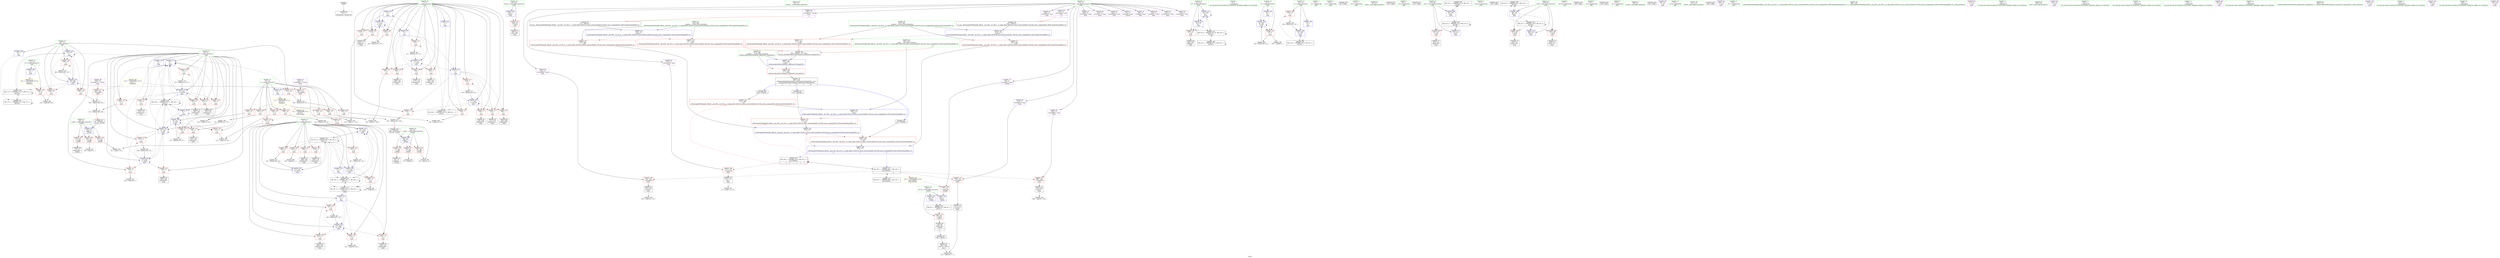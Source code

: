 digraph "SVFG" {
	label="SVFG";

	Node0x563a4ea9c2c0 [shape=record,color=grey,label="{NodeID: 0\nNullPtr}"];
	Node0x563a4ea9c2c0 -> Node0x563a4eaaff50[style=solid];
	Node0x563a4e89ce00 [shape=record,color=yellow,style=double,label="{NodeID: 360\n12V_1 = ENCHI(MR_12V_0)\npts\{1 \}\nFun[main]}"];
	Node0x563a4e89ce00 -> Node0x563a4eacfe90[style=dashed];
	Node0x563a4e89ce00 -> Node0x563a4eacff60[style=dashed];
	Node0x563a4ead8010 [shape=record,color=grey,label="{NodeID: 277\n197 = Binary(196, 101, )\n}"];
	Node0x563a4ead8010 -> Node0x563a4eacbce0[style=solid];
	Node0x563a4eacb3f0 [shape=record,color=blue,label="{NodeID: 194\n85\<--5\nretval\<--\nmain\n}"];
	Node0x563a4eacb3f0 -> Node0x563a4eacf8e0[style=dashed];
	Node0x563a4eac87e0 [shape=record,color=red,label="{NodeID: 111\n210\<--7\n\<--i\nmain\n}"];
	Node0x563a4eac87e0 -> Node0x563a4eacd1b0[style=solid];
	Node0x563a4eab0b70 [shape=record,color=green,label="{NodeID: 28\n41\<--42\n_Z3colii\<--_Z3colii_field_insensitive\n}"];
	Node0x563a4ead3a00 [shape=record,color=blue,label="{NodeID: 222\n359\<--357\n__a.addr\<--__a\n_ZSt4swapIcENSt9enable_ifIXsr6__and_ISt6__not_ISt15__is_tuple_likeIT_EESt21is_move_constructibleIS3_ESt18is_move_assignableIS3_EEE5valueEvE4typeERS3_SC_\n}"];
	Node0x563a4ead3a00 -> Node0x563a4ead01d0[style=dashed];
	Node0x563a4ead3a00 -> Node0x563a4ead02a0[style=dashed];
	Node0x563a4eace560 [shape=record,color=red,label="{NodeID: 139\n307\<--11\n\<--k\nmain\n}"];
	Node0x563a4eace560 -> Node0x563a4ead8610[style=solid];
	Node0x563a4eac91d0 [shape=record,color=black,label="{NodeID: 56\n180\<--179\nidxprom30\<--\nmain\n}"];
	Node0x563a4eb0f660 [shape=record,color=black,label="{NodeID: 416\n386 = PHI(367, 373, 363, )\n0th arg _ZSt4moveIRcEONSt16remove_referenceIT_E4typeEOS2_ }"];
	Node0x563a4eb0f660 -> Node0x563a4ead3e10[style=solid];
	Node0x563a4eaedd20 [shape=record,color=black,label="{NodeID: 333\nMR_16V_2 = PHI(MR_16V_10, MR_16V_1, )\npts\{8 \}\n}"];
	Node0x563a4eaedd20 -> Node0x563a4eacb660[style=dashed];
	Node0x563a4eacfc20 [shape=record,color=red,label="{NodeID: 167\n287\<--91\n\<--bt\nmain\n}"];
	Node0x563a4eacfc20 -> Node0x563a4eac9b90[style=solid];
	Node0x563a4eaca890 [shape=record,color=purple,label="{NodeID: 84\n181\<--21\narrayidx31\<--map\nmain\n|{<s0>5}}"];
	Node0x563a4eaca890:s0 -> Node0x563a4eb0f940[style=solid,color=red];
	Node0x563a4eab06f0 [shape=record,color=green,label="{NodeID: 1\n5\<--1\n\<--dummyObj\nCan only get source location for instruction, argument, global var or function.}"];
	Node0x563a4ead8190 [shape=record,color=grey,label="{NodeID: 278\n137 = Binary(136, 107, )\n}"];
	Node0x563a4ead8190 -> Node0x563a4eacb800[style=solid];
	Node0x563a4eacb4c0 [shape=record,color=blue,label="{NodeID: 195\n4\<--100\nT\<--dec\nmain\n}"];
	Node0x563a4eacb4c0 -> Node0x563a4eac8160[style=dashed];
	Node0x563a4eacb4c0 -> Node0x563a4eacb4c0[style=dashed];
	Node0x563a4eac88b0 [shape=record,color=red,label="{NodeID: 112\n218\<--7\n\<--i\nmain\n}"];
	Node0x563a4eac88b0 -> Node0x563a4ead9390[style=solid];
	Node0x563a4eab0c70 [shape=record,color=green,label="{NodeID: 29\n46\<--47\nretval\<--retval_field_insensitive\n_Z3colii\n}"];
	Node0x563a4eab0c70 -> Node0x563a4eacf260[style=solid];
	Node0x563a4eab0c70 -> Node0x563a4eacb250[style=solid];
	Node0x563a4eab0c70 -> Node0x563a4eacb320[style=solid];
	Node0x563a4ead3ad0 [shape=record,color=blue,label="{NodeID: 223\n361\<--358\n__b.addr\<--__b\n_ZSt4swapIcENSt9enable_ifIXsr6__and_ISt6__not_ISt15__is_tuple_likeIT_EESt21is_move_constructibleIS3_ESt18is_move_assignableIS3_EEE5valueEvE4typeERS3_SC_\n}"];
	Node0x563a4ead3ad0 -> Node0x563a4ead0370[style=dashed];
	Node0x563a4ead3ad0 -> Node0x563a4ead0440[style=dashed];
	Node0x563a4eace630 [shape=record,color=red,label="{NodeID: 140\n105\<--13\n\<--I\nmain\n}"];
	Node0x563a4eace630 -> Node0x563a4ead8a90[style=solid];
	Node0x563a4eac92a0 [shape=record,color=black,label="{NodeID: 57\n183\<--182\nidxprom32\<--\nmain\n}"];
	Node0x563a4eb0f940 [shape=record,color=black,label="{NodeID: 417\n357 = PHI(181, )\n0th arg _ZSt4swapIcENSt9enable_ifIXsr6__and_ISt6__not_ISt15__is_tuple_likeIT_EESt21is_move_constructibleIS3_ESt18is_move_assignableIS3_EEE5valueEvE4typeERS3_SC_ }"];
	Node0x563a4eb0f940 -> Node0x563a4ead3a00[style=solid];
	Node0x563a4eaee220 [shape=record,color=black,label="{NodeID: 334\nMR_18V_2 = PHI(MR_18V_11, MR_18V_1, )\npts\{10 \}\n}"];
	Node0x563a4eaee220 -> Node0x563a4eacb730[style=dashed];
	Node0x563a4eaee220 -> Node0x563a4eacba70[style=dashed];
	Node0x563a4eaee220 -> Node0x563a4eacc1c0[style=dashed];
	Node0x563a4eaee220 -> Node0x563a4eaee220[style=dashed];
	Node0x563a4eacfcf0 [shape=record,color=red,label="{NodeID: 168\n171\<--170\n\<--arrayidx26\nmain\n}"];
	Node0x563a4eacfcf0 -> Node0x563a4eac9030[style=solid];
	Node0x563a4eaca960 [shape=record,color=purple,label="{NodeID: 85\n184\<--21\narrayidx33\<--map\nmain\n}"];
	Node0x563a4eab2960 [shape=record,color=green,label="{NodeID: 2\n23\<--1\n.str\<--dummyObj\nGlob }"];
	Node0x563a4ead8310 [shape=record,color=grey,label="{NodeID: 279\n192 = Binary(191, 101, )\n}"];
	Node0x563a4ead8310 -> Node0x563a4eacbc10[style=solid];
	Node0x563a4eacb590 [shape=record,color=blue,label="{NodeID: 196\n13\<--106\nI\<--inc\nmain\n}"];
	Node0x563a4eacb590 -> Node0x563a4eaeec20[style=dashed];
	Node0x563a4eac8980 [shape=record,color=red,label="{NodeID: 113\n228\<--7\n\<--i\nmain\n}"];
	Node0x563a4eac8980 -> Node0x563a4eac9440[style=solid];
	Node0x563a4eab0d40 [shape=record,color=green,label="{NodeID: 30\n48\<--49\nx.addr\<--x.addr_field_insensitive\n_Z3colii\n}"];
	Node0x563a4eab0d40 -> Node0x563a4eacf330[style=solid];
	Node0x563a4eab0d40 -> Node0x563a4eacf400[style=solid];
	Node0x563a4eab0d40 -> Node0x563a4eacf4d0[style=solid];
	Node0x563a4eab0d40 -> Node0x563a4ead0ff0[style=solid];
	Node0x563a4eae5720 [shape=record,color=black,label="{NodeID: 307\nMR_10V_4 = PHI(MR_10V_6, MR_10V_3, )\npts\{220000 \}\n|{|<s3>5|<s4>5|<s5>5}}"];
	Node0x563a4eae5720 -> Node0x563a4eacfcf0[style=dashed];
	Node0x563a4eae5720 -> Node0x563a4eae5720[style=dashed];
	Node0x563a4eae5720 -> Node0x563a4eaf5520[style=dashed];
	Node0x563a4eae5720:s3 -> Node0x563a4ead0510[style=dashed,color=red];
	Node0x563a4eae5720:s4 -> Node0x563a4ead05e0[style=dashed,color=red];
	Node0x563a4eae5720:s5 -> Node0x563a4ead3c70[style=dashed,color=red];
	Node0x563a4ead3ba0 [shape=record,color=blue,label="{NodeID: 224\n363\<--371\n__tmp\<--\n_ZSt4swapIcENSt9enable_ifIXsr6__and_ISt6__not_ISt15__is_tuple_likeIT_EESt21is_move_constructibleIS3_ESt18is_move_assignableIS3_EEE5valueEvE4typeERS3_SC_\n}"];
	Node0x563a4ead3ba0 -> Node0x563a4ead05e0[style=dashed];
	Node0x563a4ead3ba0 -> Node0x563a4ead06b0[style=dashed];
	Node0x563a4eace700 [shape=record,color=red,label="{NodeID: 141\n55\<--15\n\<--n\n_Z3colii\n}"];
	Node0x563a4eace700 -> Node0x563a4ead9c90[style=solid];
	Node0x563a4eac9370 [shape=record,color=black,label="{NodeID: 58\n186\<--185\nidxprom34\<--\nmain\n}"];
	Node0x563a4eb0fa50 [shape=record,color=black,label="{NodeID: 418\n358 = PHI(187, )\n1st arg _ZSt4swapIcENSt9enable_ifIXsr6__and_ISt6__not_ISt15__is_tuple_likeIT_EESt21is_move_constructibleIS3_ESt18is_move_assignableIS3_EEE5valueEvE4typeERS3_SC_ }"];
	Node0x563a4eb0fa50 -> Node0x563a4ead3ad0[style=solid];
	Node0x563a4eaee720 [shape=record,color=black,label="{NodeID: 335\nMR_20V_2 = PHI(MR_20V_11, MR_20V_1, )\npts\{12 \}\n}"];
	Node0x563a4eaee720 -> Node0x563a4eacbb40[style=dashed];
	Node0x563a4eaee720 -> Node0x563a4eae8d20[style=dashed];
	Node0x563a4eaee720 -> Node0x563a4eaee720[style=dashed];
	Node0x563a4eacfdc0 [shape=record,color=red,label="{NodeID: 169\n234\<--233\n\<--arrayidx58\nmain\n}"];
	Node0x563a4eacfdc0 -> Node0x563a4eac95e0[style=solid];
	Node0x563a4eacaa30 [shape=record,color=purple,label="{NodeID: 86\n187\<--21\narrayidx35\<--map\nmain\n|{<s0>5}}"];
	Node0x563a4eacaa30:s0 -> Node0x563a4eb0fa50[style=solid,color=red];
	Node0x563a4ea9c120 [shape=record,color=green,label="{NodeID: 3\n25\<--1\n.str.1\<--dummyObj\nGlob }"];
	Node0x563a4ead8490 [shape=record,color=grey,label="{NodeID: 280\n142 = Binary(141, 107, )\n}"];
	Node0x563a4ead8490 -> Node0x563a4eacb8d0[style=solid];
	Node0x563a4eacb660 [shape=record,color=blue,label="{NodeID: 197\n7\<--5\ni\<--\nmain\n}"];
	Node0x563a4eacb660 -> Node0x563a4eac8230[style=dashed];
	Node0x563a4eacb660 -> Node0x563a4eac8300[style=dashed];
	Node0x563a4eacb660 -> Node0x563a4eac83d0[style=dashed];
	Node0x563a4eacb660 -> Node0x563a4eacb8d0[style=dashed];
	Node0x563a4eacb660 -> Node0x563a4eacb9a0[style=dashed];
	Node0x563a4eac8a50 [shape=record,color=red,label="{NodeID: 114\n252\<--7\n\<--i\nmain\n}"];
	Node0x563a4eac8a50 -> Node0x563a4ead7a10[style=solid];
	Node0x563a4eab0e10 [shape=record,color=green,label="{NodeID: 31\n50\<--51\ny.addr\<--y.addr_field_insensitive\n_Z3colii\n}"];
	Node0x563a4eab0e10 -> Node0x563a4eacf5a0[style=solid];
	Node0x563a4eab0e10 -> Node0x563a4eacf670[style=solid];
	Node0x563a4eab0e10 -> Node0x563a4eacf740[style=solid];
	Node0x563a4eab0e10 -> Node0x563a4ead10c0[style=solid];
	Node0x563a4ead3c70 [shape=record,color=blue,label="{NodeID: 225\n376\<--375\n\<--\n_ZSt4swapIcENSt9enable_ifIXsr6__and_ISt6__not_ISt15__is_tuple_likeIT_EESt21is_move_constructibleIS3_ESt18is_move_assignableIS3_EEE5valueEvE4typeERS3_SC_\n}"];
	Node0x563a4ead3c70 -> Node0x563a4ead06b0[style=dashed];
	Node0x563a4ead3c70 -> Node0x563a4ead3d40[style=dashed];
	Node0x563a4eace7d0 [shape=record,color=red,label="{NodeID: 142\n62\<--15\n\<--n\n_Z3colii\n}"];
	Node0x563a4eace7d0 -> Node0x563a4eada590[style=solid];
	Node0x563a4eac9440 [shape=record,color=black,label="{NodeID: 59\n229\<--228\nidxprom55\<--\nmain\n}"];
	Node0x563a4eb0fb60 [shape=record,color=black,label="{NodeID: 419\n95 = PHI()\n}"];
	Node0x563a4eaeec20 [shape=record,color=black,label="{NodeID: 336\nMR_22V_2 = PHI(MR_22V_3, MR_22V_1, )\npts\{14 \}\n}"];
	Node0x563a4eaeec20 -> Node0x563a4eace630[style=dashed];
	Node0x563a4eaeec20 -> Node0x563a4eacb590[style=dashed];
	Node0x563a4eacfe90 [shape=record,color=red,label="{NodeID: 170\n256\<--255\n\<--arrayidx69\nmain\n}"];
	Node0x563a4eacfe90 -> Node0x563a4ead7b90[style=solid];
	Node0x563a4eacab00 [shape=record,color=purple,label="{NodeID: 87\n230\<--21\narrayidx56\<--map\nmain\n}"];
	Node0x563a4ea9c1b0 [shape=record,color=green,label="{NodeID: 4\n27\<--1\n.str.2\<--dummyObj\nGlob }"];
	Node0x563a4ead8610 [shape=record,color=grey,label="{NodeID: 281\n308 = Binary(307, 107, )\n}"];
	Node0x563a4ead8610 -> Node0x563a4ead3790[style=solid];
	Node0x563a4eacb730 [shape=record,color=blue,label="{NodeID: 198\n9\<--5\nj\<--\nmain\n}"];
	Node0x563a4eacb730 -> Node0x563a4eacd450[style=dashed];
	Node0x563a4eacb730 -> Node0x563a4eacd520[style=dashed];
	Node0x563a4eacb730 -> Node0x563a4eacd5f0[style=dashed];
	Node0x563a4eacb730 -> Node0x563a4eacb730[style=dashed];
	Node0x563a4eacb730 -> Node0x563a4eacb800[style=dashed];
	Node0x563a4eacb730 -> Node0x563a4eacba70[style=dashed];
	Node0x563a4eacb730 -> Node0x563a4eacc1c0[style=dashed];
	Node0x563a4eacb730 -> Node0x563a4eaee220[style=dashed];
	Node0x563a4eac8b20 [shape=record,color=red,label="{NodeID: 115\n270\<--7\n\<--i\nmain\n}"];
	Node0x563a4eac8b20 -> Node0x563a4eac9920[style=solid];
	Node0x563a4eab0ee0 [shape=record,color=green,label="{NodeID: 32\n82\<--83\nmain\<--main_field_insensitive\n}"];
	Node0x563a4ead3d40 [shape=record,color=blue,label="{NodeID: 226\n380\<--379\n\<--\n_ZSt4swapIcENSt9enable_ifIXsr6__and_ISt6__not_ISt15__is_tuple_likeIT_EESt21is_move_constructibleIS3_ESt18is_move_assignableIS3_EEE5valueEvE4typeERS3_SC_\n|{<s0>5|<s1>5}}"];
	Node0x563a4ead3d40:s0 -> Node0x563a4eae5720[style=dashed,color=blue];
	Node0x563a4ead3d40:s1 -> Node0x563a4eaf5520[style=dashed,color=blue];
	Node0x563a4eace8a0 [shape=record,color=red,label="{NodeID: 143\n118\<--15\n\<--n\nmain\n}"];
	Node0x563a4eace8a0 -> Node0x563a4ead9810[style=solid];
	Node0x563a4eac9510 [shape=record,color=black,label="{NodeID: 60\n232\<--231\nidxprom57\<--\nmain\n}"];
	Node0x563a4eb0fc30 [shape=record,color=black,label="{NodeID: 420\n110 = PHI()\n}"];
	Node0x563a4eaef120 [shape=record,color=black,label="{NodeID: 337\nMR_27V_2 = PHI(MR_27V_3, MR_27V_1, )\npts\{20 \}\n}"];
	Node0x563a4eaef120 -> Node0x563a4eae9220[style=dashed];
	Node0x563a4eaef120 -> Node0x563a4eaef120[style=dashed];
	Node0x563a4eacff60 [shape=record,color=red,label="{NodeID: 171\n264\<--263\n\<--arrayidx71\nmain\n}"];
	Node0x563a4eacff60 -> Node0x563a4ead7890[style=solid];
	Node0x563a4eacabd0 [shape=record,color=purple,label="{NodeID: 88\n233\<--21\narrayidx58\<--map\nmain\n}"];
	Node0x563a4eacabd0 -> Node0x563a4eacfdc0[style=solid];
	Node0x563a4eab1dc0 [shape=record,color=green,label="{NodeID: 5\n29\<--1\n.str.3\<--dummyObj\nGlob }"];
	Node0x563a4ead8790 [shape=record,color=grey,label="{NodeID: 282\n206 = Binary(205, 101, )\n}"];
	Node0x563a4ead8790 -> Node0x563a4eacbdb0[style=solid];
	Node0x563a4eacb800 [shape=record,color=blue,label="{NodeID: 199\n9\<--137\nj\<--inc9\nmain\n}"];
	Node0x563a4eacb800 -> Node0x563a4eacd450[style=dashed];
	Node0x563a4eacb800 -> Node0x563a4eacd520[style=dashed];
	Node0x563a4eacb800 -> Node0x563a4eacd5f0[style=dashed];
	Node0x563a4eacb800 -> Node0x563a4eacb730[style=dashed];
	Node0x563a4eacb800 -> Node0x563a4eacb800[style=dashed];
	Node0x563a4eacb800 -> Node0x563a4eacba70[style=dashed];
	Node0x563a4eacb800 -> Node0x563a4eacc1c0[style=dashed];
	Node0x563a4eacb800 -> Node0x563a4eaee220[style=dashed];
	Node0x563a4eacd2b0 [shape=record,color=red,label="{NodeID: 116\n290\<--7\n\<--i\nmain\n}"];
	Node0x563a4eacd2b0 -> Node0x563a4eac9c60[style=solid];
	Node0x563a4eab0fe0 [shape=record,color=green,label="{NodeID: 33\n85\<--86\nretval\<--retval_field_insensitive\nmain\n}"];
	Node0x563a4eab0fe0 -> Node0x563a4eacf8e0[style=solid];
	Node0x563a4eab0fe0 -> Node0x563a4eacb3f0[style=solid];
	Node0x563a4ead3e10 [shape=record,color=blue,label="{NodeID: 227\n387\<--386\n__t.addr\<--__t\n_ZSt4moveIRcEONSt16remove_referenceIT_E4typeEOS2_\n}"];
	Node0x563a4ead3e10 -> Node0x563a4ead0780[style=dashed];
	Node0x563a4eace970 [shape=record,color=red,label="{NodeID: 144\n124\<--15\n\<--n\nmain\n}"];
	Node0x563a4eace970 -> Node0x563a4ead9510[style=solid];
	Node0x563a4eac95e0 [shape=record,color=black,label="{NodeID: 61\n235\<--234\nconv59\<--\nmain\n}"];
	Node0x563a4eac95e0 -> Node0x563a4ead9f90[style=solid];
	Node0x563a4eb11e20 [shape=record,color=black,label="{NodeID: 421\n114 = PHI()\n}"];
	Node0x563a4eaef620 [shape=record,color=black,label="{NodeID: 338\nMR_31V_2 = PHI(MR_31V_4, MR_31V_1, )\npts\{88 \}\n}"];
	Node0x563a4eaef620 -> Node0x563a4eacbf50[style=dashed];
	Node0x563a4ead0030 [shape=record,color=red,label="{NodeID: 172\n276\<--275\n\<--arrayidx79\nmain\n}"];
	Node0x563a4ead0030 -> Node0x563a4eac9ac0[style=solid];
	Node0x563a4eacaca0 [shape=record,color=purple,label="{NodeID: 89\n272\<--21\narrayidx77\<--map\nmain\n}"];
	Node0x563a4eab1e50 [shape=record,color=green,label="{NodeID: 6\n31\<--1\n_ZL2dx\<--dummyObj\nGlob }"];
	Node0x563a4eae81c0 [shape=record,color=yellow,style=double,label="{NodeID: 366\n2V_1 = ENCHI(MR_2V_0)\npts\{16 \}\nFun[main]|{|<s7>6}}"];
	Node0x563a4eae81c0 -> Node0x563a4eace8a0[style=dashed];
	Node0x563a4eae81c0 -> Node0x563a4eace970[style=dashed];
	Node0x563a4eae81c0 -> Node0x563a4eacea40[style=dashed];
	Node0x563a4eae81c0 -> Node0x563a4eaceb10[style=dashed];
	Node0x563a4eae81c0 -> Node0x563a4eacebe0[style=dashed];
	Node0x563a4eae81c0 -> Node0x563a4eacecb0[style=dashed];
	Node0x563a4eae81c0 -> Node0x563a4eaced80[style=dashed];
	Node0x563a4eae81c0:s7 -> Node0x563a4eaf8140[style=dashed,color=red];
	Node0x563a4ead8910 [shape=record,color=grey,label="{NodeID: 283\n100 = Binary(99, 101, )\n}"];
	Node0x563a4ead8910 -> Node0x563a4eacb4c0[style=solid];
	Node0x563a4eacb8d0 [shape=record,color=blue,label="{NodeID: 200\n7\<--142\ni\<--inc11\nmain\n}"];
	Node0x563a4eacb8d0 -> Node0x563a4eac8230[style=dashed];
	Node0x563a4eacb8d0 -> Node0x563a4eac8300[style=dashed];
	Node0x563a4eacb8d0 -> Node0x563a4eac83d0[style=dashed];
	Node0x563a4eacb8d0 -> Node0x563a4eacb8d0[style=dashed];
	Node0x563a4eacb8d0 -> Node0x563a4eacb9a0[style=dashed];
	Node0x563a4eacd380 [shape=record,color=red,label="{NodeID: 117\n318\<--7\n\<--i\nmain\n}"];
	Node0x563a4eacd380 -> Node0x563a4ead7710[style=solid];
	Node0x563a4eaaf4e0 [shape=record,color=green,label="{NodeID: 34\n87\<--88\nrwin\<--rwin_field_insensitive\nmain\n}"];
	Node0x563a4eaaf4e0 -> Node0x563a4eacf9b0[style=solid];
	Node0x563a4eaaf4e0 -> Node0x563a4eacbf50[style=solid];
	Node0x563a4eaaf4e0 -> Node0x563a4ead35f0[style=solid];
	Node0x563a4eacea40 [shape=record,color=red,label="{NodeID: 145\n148\<--15\n\<--n\nmain\n}"];
	Node0x563a4eacea40 -> Node0x563a4eada290[style=solid];
	Node0x563a4eac96b0 [shape=record,color=black,label="{NodeID: 62\n254\<--253\nidxprom68\<--\nmain\n}"];
	Node0x563a4eb11ef0 [shape=record,color=black,label="{NodeID: 422\n134 = PHI()\n}"];
	Node0x563a4eaefb20 [shape=record,color=black,label="{NodeID: 339\nMR_33V_2 = PHI(MR_33V_4, MR_33V_1, )\npts\{90 \}\n}"];
	Node0x563a4eaefb20 -> Node0x563a4eacc020[style=dashed];
	Node0x563a4ead0100 [shape=record,color=red,label="{NodeID: 173\n296\<--295\n\<--arrayidx92\nmain\n}"];
	Node0x563a4ead0100 -> Node0x563a4eac9e00[style=solid];
	Node0x563a4eacad70 [shape=record,color=purple,label="{NodeID: 90\n275\<--21\narrayidx79\<--map\nmain\n}"];
	Node0x563a4eacad70 -> Node0x563a4ead0030[style=solid];
	Node0x563a4eab1ee0 [shape=record,color=green,label="{NodeID: 7\n32\<--1\n_ZL2dy\<--dummyObj\nGlob }"];
	Node0x563a4eae82a0 [shape=record,color=yellow,style=double,label="{NodeID: 367\n25V_1 = ENCHI(MR_25V_0)\npts\{18 \}\nFun[main]}"];
	Node0x563a4eae82a0 -> Node0x563a4eacee50[style=dashed];
	Node0x563a4ead8a90 [shape=record,color=grey,label="{NodeID: 284\n106 = Binary(105, 107, )\n}"];
	Node0x563a4ead8a90 -> Node0x563a4eacb590[style=solid];
	Node0x563a4eacb9a0 [shape=record,color=blue,label="{NodeID: 201\n7\<--5\ni\<--\nmain\n}"];
	Node0x563a4eacb9a0 -> Node0x563a4eac84a0[style=dashed];
	Node0x563a4eacb9a0 -> Node0x563a4eac8570[style=dashed];
	Node0x563a4eacb9a0 -> Node0x563a4eac8640[style=dashed];
	Node0x563a4eacb9a0 -> Node0x563a4eac8710[style=dashed];
	Node0x563a4eacb9a0 -> Node0x563a4eac87e0[style=dashed];
	Node0x563a4eacb9a0 -> Node0x563a4eacbe80[style=dashed];
	Node0x563a4eacb9a0 -> Node0x563a4eacc0f0[style=dashed];
	Node0x563a4eacd450 [shape=record,color=red,label="{NodeID: 118\n123\<--9\n\<--j\nmain\n}"];
	Node0x563a4eacd450 -> Node0x563a4ead9510[style=solid];
	Node0x563a4eaaf570 [shape=record,color=green,label="{NodeID: 35\n89\<--90\nbwin\<--bwin_field_insensitive\nmain\n}"];
	Node0x563a4eaaf570 -> Node0x563a4eacfa80[style=solid];
	Node0x563a4eaaf570 -> Node0x563a4eacfb50[style=solid];
	Node0x563a4eaaf570 -> Node0x563a4eacc020[style=solid];
	Node0x563a4eaaf570 -> Node0x563a4ead36c0[style=solid];
	Node0x563a4eaceb10 [shape=record,color=red,label="{NodeID: 146\n151\<--15\n\<--n\nmain\n}"];
	Node0x563a4eaceb10 -> Node0x563a4ead8c10[style=solid];
	Node0x563a4eac9780 [shape=record,color=black,label="{NodeID: 63\n262\<--261\nidxprom70\<--\nmain\n}"];
	Node0x563a4eb11fc0 [shape=record,color=black,label="{NodeID: 423\n329 = PHI()\n}"];
	Node0x563a4eaf0020 [shape=record,color=black,label="{NodeID: 340\nMR_35V_2 = PHI(MR_35V_3, MR_35V_1, )\npts\{92 \}\n}"];
	Node0x563a4eaf0020 -> Node0x563a4eaea120[style=dashed];
	Node0x563a4eaf0020 -> Node0x563a4eaf0020[style=dashed];
	Node0x563a4ead01d0 [shape=record,color=red,label="{NodeID: 174\n367\<--359\n\<--__a.addr\n_ZSt4swapIcENSt9enable_ifIXsr6__and_ISt6__not_ISt15__is_tuple_likeIT_EESt21is_move_constructibleIS3_ESt18is_move_assignableIS3_EEE5valueEvE4typeERS3_SC_\n|{<s0>11}}"];
	Node0x563a4ead01d0:s0 -> Node0x563a4eb0f660[style=solid,color=red];
	Node0x563a4eacae40 [shape=record,color=purple,label="{NodeID: 91\n292\<--21\narrayidx90\<--map\nmain\n}"];
	Node0x563a4eaae4e0 [shape=record,color=green,label="{NodeID: 8\n33\<--1\n.str.4\<--dummyObj\nGlob }"];
	Node0x563a4ead8c10 [shape=record,color=grey,label="{NodeID: 285\n152 = Binary(151, 107, )\n}"];
	Node0x563a4ead8c10 -> Node0x563a4eacba70[style=solid];
	Node0x563a4eacba70 [shape=record,color=blue,label="{NodeID: 202\n9\<--152\nj\<--sub\nmain\n}"];
	Node0x563a4eacba70 -> Node0x563a4eacd6c0[style=dashed];
	Node0x563a4eacba70 -> Node0x563a4eacd790[style=dashed];
	Node0x563a4eacba70 -> Node0x563a4eacd860[style=dashed];
	Node0x563a4eacba70 -> Node0x563a4eacba70[style=dashed];
	Node0x563a4eacba70 -> Node0x563a4eacbdb0[style=dashed];
	Node0x563a4eacba70 -> Node0x563a4eacc1c0[style=dashed];
	Node0x563a4eacba70 -> Node0x563a4eaee220[style=dashed];
	Node0x563a4eacd520 [shape=record,color=red,label="{NodeID: 119\n130\<--9\n\<--j\nmain\n}"];
	Node0x563a4eacd520 -> Node0x563a4eac8dc0[style=solid];
	Node0x563a4eaaf640 [shape=record,color=green,label="{NodeID: 36\n91\<--92\nbt\<--bt_field_insensitive\nmain\n}"];
	Node0x563a4eaaf640 -> Node0x563a4eacfc20[style=solid];
	Node0x563a4eaaf640 -> Node0x563a4ead32b0[style=solid];
	Node0x563a4eaaf640 -> Node0x563a4ead3450[style=solid];
	Node0x563a4eacebe0 [shape=record,color=red,label="{NodeID: 147\n154\<--15\n\<--n\nmain\n}"];
	Node0x563a4eacebe0 -> Node0x563a4eacd030[style=solid];
	Node0x563a4eac9850 [shape=record,color=black,label="{NodeID: 64\n269\<--268\nconv75\<--call74\nmain\n}"];
	Node0x563a4eac9850 -> Node0x563a4ead9990[style=solid];
	Node0x563a4eb12090 [shape=record,color=black,label="{NodeID: 424\n334 = PHI()\n}"];
	Node0x563a4eaf0520 [shape=record,color=black,label="{NodeID: 341\nMR_10V_2 = PHI(MR_10V_3, MR_10V_1, )\npts\{220000 \}\n}"];
	Node0x563a4eaf0520 -> Node0x563a4eaf5520[style=dashed];
	Node0x563a4ead02a0 [shape=record,color=red,label="{NodeID: 175\n376\<--359\n\<--__a.addr\n_ZSt4swapIcENSt9enable_ifIXsr6__and_ISt6__not_ISt15__is_tuple_likeIT_EESt21is_move_constructibleIS3_ESt18is_move_assignableIS3_EEE5valueEvE4typeERS3_SC_\n}"];
	Node0x563a4ead02a0 -> Node0x563a4ead3c70[style=solid];
	Node0x563a4eacaf10 [shape=record,color=purple,label="{NodeID: 92\n295\<--21\narrayidx92\<--map\nmain\n}"];
	Node0x563a4eacaf10 -> Node0x563a4ead0100[style=solid];
	Node0x563a4eaae570 [shape=record,color=green,label="{NodeID: 9\n35\<--1\n.str.5\<--dummyObj\nGlob }"];
	Node0x563a4ead8d90 [shape=record,color=grey,label="{NodeID: 286\n241 = cmp(240, 242, )\n}"];
	Node0x563a4eacbb40 [shape=record,color=blue,label="{NodeID: 203\n11\<--155\nk\<--sub16\nmain\n}"];
	Node0x563a4eacbb40 -> Node0x563a4eacbb40[style=dashed];
	Node0x563a4eacbb40 -> Node0x563a4eae8d20[style=dashed];
	Node0x563a4eacbb40 -> Node0x563a4eaea620[style=dashed];
	Node0x563a4eacbb40 -> Node0x563a4eaee720[style=dashed];
	Node0x563a4eacd5f0 [shape=record,color=red,label="{NodeID: 120\n136\<--9\n\<--j\nmain\n}"];
	Node0x563a4eacd5f0 -> Node0x563a4ead8190[style=solid];
	Node0x563a4eaaf710 [shape=record,color=green,label="{NodeID: 37\n96\<--97\nscanf\<--scanf_field_insensitive\n}"];
	Node0x563a4eacecb0 [shape=record,color=red,label="{NodeID: 148\n219\<--15\n\<--n\nmain\n}"];
	Node0x563a4eacecb0 -> Node0x563a4ead9390[style=solid];
	Node0x563a4eac9920 [shape=record,color=black,label="{NodeID: 65\n271\<--270\nidxprom76\<--\nmain\n}"];
	Node0x563a4eb12160 [shape=record,color=black,label="{NodeID: 425\n341 = PHI()\n}"];
	Node0x563a4ead0370 [shape=record,color=red,label="{NodeID: 176\n373\<--361\n\<--__b.addr\n_ZSt4swapIcENSt9enable_ifIXsr6__and_ISt6__not_ISt15__is_tuple_likeIT_EESt21is_move_constructibleIS3_ESt18is_move_assignableIS3_EEE5valueEvE4typeERS3_SC_\n|{<s0>12}}"];
	Node0x563a4ead0370:s0 -> Node0x563a4eb0f660[style=solid,color=red];
	Node0x563a4eacafe0 [shape=record,color=purple,label="{NodeID: 93\n94\<--23\n\<--.str\nmain\n}"];
	Node0x563a4eaae640 [shape=record,color=green,label="{NodeID: 10\n37\<--1\n.str.6\<--dummyObj\nGlob }"];
	Node0x563a4ead8f10 [shape=record,color=grey,label="{NodeID: 287\n159 = cmp(158, 5, )\n}"];
	Node0x563a4eacbc10 [shape=record,color=blue,label="{NodeID: 204\n11\<--192\nk\<--dec36\nmain\n}"];
	Node0x563a4eacbc10 -> Node0x563a4eace220[style=dashed];
	Node0x563a4eacbc10 -> Node0x563a4eacbb40[style=dashed];
	Node0x563a4eacbc10 -> Node0x563a4eae8d20[style=dashed];
	Node0x563a4eacbc10 -> Node0x563a4eaea620[style=dashed];
	Node0x563a4eacbc10 -> Node0x563a4eaee720[style=dashed];
	Node0x563a4eacd6c0 [shape=record,color=red,label="{NodeID: 121\n158\<--9\n\<--j\nmain\n}"];
	Node0x563a4eacd6c0 -> Node0x563a4ead8f10[style=solid];
	Node0x563a4eaaf810 [shape=record,color=green,label="{NodeID: 38\n111\<--112\nprintf\<--printf_field_insensitive\n}"];
	Node0x563a4eaced80 [shape=record,color=red,label="{NodeID: 149\n225\<--15\n\<--n\nmain\n}"];
	Node0x563a4eaced80 -> Node0x563a4ead9e10[style=solid];
	Node0x563a4eac99f0 [shape=record,color=black,label="{NodeID: 66\n274\<--273\nidxprom78\<--\nmain\n}"];
	Node0x563a4eb12230 [shape=record,color=black,label="{NodeID: 426\n344 = PHI()\n}"];
	Node0x563a4ead0440 [shape=record,color=red,label="{NodeID: 177\n380\<--361\n\<--__b.addr\n_ZSt4swapIcENSt9enable_ifIXsr6__and_ISt6__not_ISt15__is_tuple_likeIT_EESt21is_move_constructibleIS3_ESt18is_move_assignableIS3_EEE5valueEvE4typeERS3_SC_\n}"];
	Node0x563a4ead0440 -> Node0x563a4ead3d40[style=solid];
	Node0x563a4eacb0b0 [shape=record,color=purple,label="{NodeID: 94\n109\<--25\n\<--.str.1\nmain\n}"];
	Node0x563a4eaadd60 [shape=record,color=green,label="{NodeID: 11\n39\<--1\n.str.7\<--dummyObj\nGlob }"];
	Node0x563a4ead9090 [shape=record,color=grey,label="{NodeID: 288\n250 = cmp(248, 249, )\n}"];
	Node0x563a4eacbce0 [shape=record,color=blue,label="{NodeID: 205\n11\<--197\nk\<--dec38\nmain\n}"];
	Node0x563a4eacbce0 -> Node0x563a4eaea620[style=dashed];
	Node0x563a4eacd790 [shape=record,color=red,label="{NodeID: 122\n185\<--9\n\<--j\nmain\n}"];
	Node0x563a4eacd790 -> Node0x563a4eac9370[style=solid];
	Node0x563a4eaaf910 [shape=record,color=green,label="{NodeID: 39\n189\<--190\n_ZSt4swapIcENSt9enable_ifIXsr6__and_ISt6__not_ISt15__is_tuple_likeIT_EESt21is_move_constructibleIS3_ESt18is_move_assignableIS3_EEE5valueEvE4typeERS3_SC_\<--_ZSt4swapIcENSt9enable_ifIXsr6__and_ISt6__not_ISt15__is_tuple_likeIT_EESt21is_move_constructibleIS3_ESt18is_move_assignableIS3_EEE5valueEvE4typeERS3_SC__field_insensitive\n}"];
	Node0x563a4eacee50 [shape=record,color=red,label="{NodeID: 150\n249\<--17\n\<--K\nmain\n}"];
	Node0x563a4eacee50 -> Node0x563a4ead9090[style=solid];
	Node0x563a4eac9ac0 [shape=record,color=black,label="{NodeID: 67\n277\<--276\nconv80\<--\nmain\n}"];
	Node0x563a4eac9ac0 -> Node0x563a4ead9990[style=solid];
	Node0x563a4eb12300 [shape=record,color=black,label="{NodeID: 427\n268 = PHI(43, )\n}"];
	Node0x563a4eb12300 -> Node0x563a4eac9850[style=solid];
	Node0x563a4ead0510 [shape=record,color=red,label="{NodeID: 178\n371\<--368\n\<--call\n_ZSt4swapIcENSt9enable_ifIXsr6__and_ISt6__not_ISt15__is_tuple_likeIT_EESt21is_move_constructibleIS3_ESt18is_move_assignableIS3_EEE5valueEvE4typeERS3_SC_\n}"];
	Node0x563a4ead0510 -> Node0x563a4ead3ba0[style=solid];
	Node0x563a4eacb180 [shape=record,color=purple,label="{NodeID: 95\n113\<--27\n\<--.str.2\nmain\n}"];
	Node0x563a4eaade30 [shape=record,color=green,label="{NodeID: 12\n69\<--1\n\<--dummyObj\nCan only get source location for instruction, argument, global var or function.}"];
	Node0x563a4ead9210 [shape=record,color=grey,label="{NodeID: 289\n163 = cmp(162, 5, )\n}"];
	Node0x563a4eacbdb0 [shape=record,color=blue,label="{NodeID: 206\n9\<--206\nj\<--dec44\nmain\n}"];
	Node0x563a4eacbdb0 -> Node0x563a4eacd6c0[style=dashed];
	Node0x563a4eacbdb0 -> Node0x563a4eacd790[style=dashed];
	Node0x563a4eacbdb0 -> Node0x563a4eacd860[style=dashed];
	Node0x563a4eacbdb0 -> Node0x563a4eacba70[style=dashed];
	Node0x563a4eacbdb0 -> Node0x563a4eacbdb0[style=dashed];
	Node0x563a4eacbdb0 -> Node0x563a4eacc1c0[style=dashed];
	Node0x563a4eacbdb0 -> Node0x563a4eaee220[style=dashed];
	Node0x563a4eacd860 [shape=record,color=red,label="{NodeID: 123\n205\<--9\n\<--j\nmain\n}"];
	Node0x563a4eacd860 -> Node0x563a4ead8790[style=solid];
	Node0x563a4eaafa10 [shape=record,color=green,label="{NodeID: 40\n330\<--331\nputs\<--puts_field_insensitive\n}"];
	Node0x563a4eae8d20 [shape=record,color=black,label="{NodeID: 317\nMR_20V_12 = PHI(MR_20V_16, MR_20V_11, )\npts\{12 \}\n}"];
	Node0x563a4eae8d20 -> Node0x563a4ead31e0[style=dashed];
	Node0x563a4eae8d20 -> Node0x563a4eae8d20[style=dashed];
	Node0x563a4eae8d20 -> Node0x563a4eaee720[style=dashed];
	Node0x563a4eacef20 [shape=record,color=red,label="{NodeID: 151\n248\<--19\n\<--l\nmain\n}"];
	Node0x563a4eacef20 -> Node0x563a4ead9090[style=solid];
	Node0x563a4eac9b90 [shape=record,color=black,label="{NodeID: 68\n288\<--287\ntobool87\<--\nmain\n}"];
	Node0x563a4eb12500 [shape=record,color=black,label="{NodeID: 428\n368 = PHI(385, )\n}"];
	Node0x563a4eb12500 -> Node0x563a4ead0510[style=solid];
	Node0x563a4ead05e0 [shape=record,color=red,label="{NodeID: 179\n375\<--374\n\<--call1\n_ZSt4swapIcENSt9enable_ifIXsr6__and_ISt6__not_ISt15__is_tuple_likeIT_EESt21is_move_constructibleIS3_ESt18is_move_assignableIS3_EEE5valueEvE4typeERS3_SC_\n}"];
	Node0x563a4ead05e0 -> Node0x563a4ead3c70[style=solid];
	Node0x563a4eac7bb0 [shape=record,color=purple,label="{NodeID: 96\n133\<--29\n\<--.str.3\nmain\n}"];
	Node0x563a4ea9ead0 [shape=record,color=green,label="{NodeID: 13\n101\<--1\n\<--dummyObj\nCan only get source location for instruction, argument, global var or function.}"];
	Node0x563a4ead9390 [shape=record,color=grey,label="{NodeID: 290\n220 = cmp(218, 219, )\n}"];
	Node0x563a4eacbe80 [shape=record,color=blue,label="{NodeID: 207\n7\<--211\ni\<--inc47\nmain\n}"];
	Node0x563a4eacbe80 -> Node0x563a4eac84a0[style=dashed];
	Node0x563a4eacbe80 -> Node0x563a4eac8570[style=dashed];
	Node0x563a4eacbe80 -> Node0x563a4eac8640[style=dashed];
	Node0x563a4eacbe80 -> Node0x563a4eac8710[style=dashed];
	Node0x563a4eacbe80 -> Node0x563a4eac87e0[style=dashed];
	Node0x563a4eacbe80 -> Node0x563a4eacbe80[style=dashed];
	Node0x563a4eacbe80 -> Node0x563a4eacc0f0[style=dashed];
	Node0x563a4eacd930 [shape=record,color=red,label="{NodeID: 124\n224\<--9\n\<--j\nmain\n}"];
	Node0x563a4eacd930 -> Node0x563a4ead9e10[style=solid];
	Node0x563a4eaafb10 [shape=record,color=green,label="{NodeID: 41\n359\<--360\n__a.addr\<--__a.addr_field_insensitive\n_ZSt4swapIcENSt9enable_ifIXsr6__and_ISt6__not_ISt15__is_tuple_likeIT_EESt21is_move_constructibleIS3_ESt18is_move_assignableIS3_EEE5valueEvE4typeERS3_SC_\n}"];
	Node0x563a4eaafb10 -> Node0x563a4ead01d0[style=solid];
	Node0x563a4eaafb10 -> Node0x563a4ead02a0[style=solid];
	Node0x563a4eaafb10 -> Node0x563a4ead3a00[style=solid];
	Node0x563a4eae9220 [shape=record,color=black,label="{NodeID: 318\nMR_27V_4 = PHI(MR_27V_10, MR_27V_3, )\npts\{20 \}\n}"];
	Node0x563a4eae9220 -> Node0x563a4ead3380[style=dashed];
	Node0x563a4eae9220 -> Node0x563a4eae9220[style=dashed];
	Node0x563a4eae9220 -> Node0x563a4eaef120[style=dashed];
	Node0x563a4eaceff0 [shape=record,color=red,label="{NodeID: 152\n257\<--19\n\<--l\nmain\n}"];
	Node0x563a4eaceff0 -> Node0x563a4ead7b90[style=solid];
	Node0x563a4eac9c60 [shape=record,color=black,label="{NodeID: 69\n291\<--290\nidxprom89\<--\nmain\n}"];
	Node0x563a4ead06b0 [shape=record,color=red,label="{NodeID: 180\n379\<--378\n\<--call2\n_ZSt4swapIcENSt9enable_ifIXsr6__and_ISt6__not_ISt15__is_tuple_likeIT_EESt21is_move_constructibleIS3_ESt18is_move_assignableIS3_EEE5valueEvE4typeERS3_SC_\n}"];
	Node0x563a4ead06b0 -> Node0x563a4ead3d40[style=solid];
	Node0x563a4eac7c80 [shape=record,color=purple,label="{NodeID: 97\n255\<--31\narrayidx69\<--_ZL2dx\nmain\n}"];
	Node0x563a4eac7c80 -> Node0x563a4eacfe90[style=solid];
	Node0x563a4ea9eba0 [shape=record,color=green,label="{NodeID: 14\n107\<--1\n\<--dummyObj\nCan only get source location for instruction, argument, global var or function.}"];
	Node0x563a4eaf8140 [shape=record,color=yellow,style=double,label="{NodeID: 374\n2V_1 = ENCHI(MR_2V_0)\npts\{16 \}\nFun[_Z3colii]}"];
	Node0x563a4eaf8140 -> Node0x563a4eace700[style=dashed];
	Node0x563a4eaf8140 -> Node0x563a4eace7d0[style=dashed];
	Node0x563a4ead9510 [shape=record,color=grey,label="{NodeID: 291\n125 = cmp(123, 124, )\n}"];
	Node0x563a4eacbf50 [shape=record,color=blue,label="{NodeID: 208\n87\<--69\nrwin\<--\nmain\n}"];
	Node0x563a4eacbf50 -> Node0x563a4eacf9b0[style=dashed];
	Node0x563a4eacbf50 -> Node0x563a4eae9720[style=dashed];
	Node0x563a4eacbf50 -> Node0x563a4eaef620[style=dashed];
	Node0x563a4eacda00 [shape=record,color=red,label="{NodeID: 125\n231\<--9\n\<--j\nmain\n}"];
	Node0x563a4eacda00 -> Node0x563a4eac9510[style=solid];
	Node0x563a4eaafbe0 [shape=record,color=green,label="{NodeID: 42\n361\<--362\n__b.addr\<--__b.addr_field_insensitive\n_ZSt4swapIcENSt9enable_ifIXsr6__and_ISt6__not_ISt15__is_tuple_likeIT_EESt21is_move_constructibleIS3_ESt18is_move_assignableIS3_EEE5valueEvE4typeERS3_SC_\n}"];
	Node0x563a4eaafbe0 -> Node0x563a4ead0370[style=solid];
	Node0x563a4eaafbe0 -> Node0x563a4ead0440[style=solid];
	Node0x563a4eaafbe0 -> Node0x563a4ead3ad0[style=solid];
	Node0x563a4eae9720 [shape=record,color=black,label="{NodeID: 319\nMR_31V_5 = PHI(MR_31V_9, MR_31V_4, )\npts\{88 \}\n}"];
	Node0x563a4eae9720 -> Node0x563a4eacf9b0[style=dashed];
	Node0x563a4eae9720 -> Node0x563a4ead35f0[style=dashed];
	Node0x563a4eae9720 -> Node0x563a4eae9720[style=dashed];
	Node0x563a4eae9720 -> Node0x563a4eaef620[style=dashed];
	Node0x563a4eacf0c0 [shape=record,color=red,label="{NodeID: 153\n265\<--19\n\<--l\nmain\n}"];
	Node0x563a4eacf0c0 -> Node0x563a4ead7890[style=solid];
	Node0x563a4eac9d30 [shape=record,color=black,label="{NodeID: 70\n294\<--293\nidxprom91\<--\nmain\n}"];
	Node0x563a4ead0780 [shape=record,color=red,label="{NodeID: 181\n390\<--387\n\<--__t.addr\n_ZSt4moveIRcEONSt16remove_referenceIT_E4typeEOS2_\n}"];
	Node0x563a4ead0780 -> Node0x563a4eaca210[style=solid];
	Node0x563a4eac7d50 [shape=record,color=purple,label="{NodeID: 98\n263\<--32\narrayidx71\<--_ZL2dy\nmain\n}"];
	Node0x563a4eac7d50 -> Node0x563a4eacff60[style=solid];
	Node0x563a4eab23e0 [shape=record,color=green,label="{NodeID: 15\n174\<--1\n\<--dummyObj\nCan only get source location for instruction, argument, global var or function.}"];
	Node0x563a4ead9690 [shape=record,color=grey,label="{NodeID: 292\n173 = cmp(172, 174, )\n}"];
	Node0x563a4eacc020 [shape=record,color=blue,label="{NodeID: 209\n89\<--69\nbwin\<--\nmain\n}"];
	Node0x563a4eacc020 -> Node0x563a4eacfa80[style=dashed];
	Node0x563a4eacc020 -> Node0x563a4eacfb50[style=dashed];
	Node0x563a4eacc020 -> Node0x563a4eae9c20[style=dashed];
	Node0x563a4eacc020 -> Node0x563a4eaefb20[style=dashed];
	Node0x563a4eacdad0 [shape=record,color=red,label="{NodeID: 126\n260\<--9\n\<--j\nmain\n}"];
	Node0x563a4eacdad0 -> Node0x563a4ead7d10[style=solid];
	Node0x563a4eaafcb0 [shape=record,color=green,label="{NodeID: 43\n363\<--364\n__tmp\<--__tmp_field_insensitive\n_ZSt4swapIcENSt9enable_ifIXsr6__and_ISt6__not_ISt15__is_tuple_likeIT_EESt21is_move_constructibleIS3_ESt18is_move_assignableIS3_EEE5valueEvE4typeERS3_SC_\n|{|<s1>13}}"];
	Node0x563a4eaafcb0 -> Node0x563a4ead3ba0[style=solid];
	Node0x563a4eaafcb0:s1 -> Node0x563a4eb0f660[style=solid,color=red];
	Node0x563a4eae9c20 [shape=record,color=black,label="{NodeID: 320\nMR_33V_5 = PHI(MR_33V_9, MR_33V_4, )\npts\{90 \}\n}"];
	Node0x563a4eae9c20 -> Node0x563a4eacfa80[style=dashed];
	Node0x563a4eae9c20 -> Node0x563a4eacfb50[style=dashed];
	Node0x563a4eae9c20 -> Node0x563a4ead36c0[style=dashed];
	Node0x563a4eae9c20 -> Node0x563a4eae9c20[style=dashed];
	Node0x563a4eae9c20 -> Node0x563a4eaefb20[style=dashed];
	Node0x563a4eacf190 [shape=record,color=red,label="{NodeID: 154\n283\<--19\n\<--l\nmain\n}"];
	Node0x563a4eacf190 -> Node0x563a4ead7e90[style=solid];
	Node0x563a4eac9e00 [shape=record,color=black,label="{NodeID: 71\n297\<--296\nconv93\<--\nmain\n}"];
	Node0x563a4eac9e00 -> Node0x563a4eada710[style=solid];
	Node0x563a4ead0850 [shape=record,color=blue,label="{NodeID: 182\n4\<--5\nT\<--\nGlob }"];
	Node0x563a4ead0850 -> Node0x563a4eac8160[style=dashed];
	Node0x563a4ead0850 -> Node0x563a4eacb4c0[style=dashed];
	Node0x563a4eac7e20 [shape=record,color=purple,label="{NodeID: 99\n328\<--33\n\<--.str.4\nmain\n}"];
	Node0x563a4eab24b0 [shape=record,color=green,label="{NodeID: 16\n242\<--1\n\<--dummyObj\nCan only get source location for instruction, argument, global var or function.}"];
	Node0x563a4ead9810 [shape=record,color=grey,label="{NodeID: 293\n119 = cmp(117, 118, )\n}"];
	Node0x563a4eacc0f0 [shape=record,color=blue,label="{NodeID: 210\n7\<--5\ni\<--\nmain\n}"];
	Node0x563a4eacc0f0 -> Node0x563a4eac88b0[style=dashed];
	Node0x563a4eacc0f0 -> Node0x563a4eac8980[style=dashed];
	Node0x563a4eacc0f0 -> Node0x563a4eac8a50[style=dashed];
	Node0x563a4eacc0f0 -> Node0x563a4eac8b20[style=dashed];
	Node0x563a4eacc0f0 -> Node0x563a4eacd2b0[style=dashed];
	Node0x563a4eacc0f0 -> Node0x563a4eacd380[style=dashed];
	Node0x563a4eacc0f0 -> Node0x563a4ead3930[style=dashed];
	Node0x563a4eacc0f0 -> Node0x563a4eaedd20[style=dashed];
	Node0x563a4eacdba0 [shape=record,color=red,label="{NodeID: 127\n273\<--9\n\<--j\nmain\n}"];
	Node0x563a4eacdba0 -> Node0x563a4eac99f0[style=solid];
	Node0x563a4eaafd80 [shape=record,color=green,label="{NodeID: 44\n369\<--370\n_ZSt4moveIRcEONSt16remove_referenceIT_E4typeEOS2_\<--_ZSt4moveIRcEONSt16remove_referenceIT_E4typeEOS2__field_insensitive\n}"];
	Node0x563a4eaea120 [shape=record,color=black,label="{NodeID: 321\nMR_35V_4 = PHI(MR_35V_10, MR_35V_3, )\npts\{92 \}\n}"];
	Node0x563a4eaea120 -> Node0x563a4ead32b0[style=dashed];
	Node0x563a4eaea120 -> Node0x563a4eaea120[style=dashed];
	Node0x563a4eaea120 -> Node0x563a4eaf0020[style=dashed];
	Node0x563a4eacf260 [shape=record,color=red,label="{NodeID: 155\n80\<--46\n\<--retval\n_Z3colii\n}"];
	Node0x563a4eacf260 -> Node0x563a4eac8c60[style=solid];
	Node0x563a4eac9ed0 [shape=record,color=black,label="{NodeID: 72\n323\<--322\ntobool108\<--\nmain\n}"];
	Node0x563a4ead0920 [shape=record,color=blue,label="{NodeID: 183\n7\<--5\ni\<--\nGlob }"];
	Node0x563a4ead0920 -> Node0x563a4eaedd20[style=dashed];
	Node0x563a4eac7ef0 [shape=record,color=purple,label="{NodeID: 100\n333\<--35\n\<--.str.5\nmain\n}"];
	Node0x563a4eab2580 [shape=record,color=green,label="{NodeID: 17\n245\<--1\n\<--dummyObj\nCan only get source location for instruction, argument, global var or function.}"];
	Node0x563a4ead9990 [shape=record,color=grey,label="{NodeID: 294\n278 = cmp(269, 277, )\n}"];
	Node0x563a4eacc1c0 [shape=record,color=blue,label="{NodeID: 211\n9\<--5\nj\<--\nmain\n}"];
	Node0x563a4eacc1c0 -> Node0x563a4eacd930[style=dashed];
	Node0x563a4eacc1c0 -> Node0x563a4eacda00[style=dashed];
	Node0x563a4eacc1c0 -> Node0x563a4eacdad0[style=dashed];
	Node0x563a4eacc1c0 -> Node0x563a4eacdba0[style=dashed];
	Node0x563a4eacc1c0 -> Node0x563a4eacdc70[style=dashed];
	Node0x563a4eacc1c0 -> Node0x563a4eacdd40[style=dashed];
	Node0x563a4eacc1c0 -> Node0x563a4eacc1c0[style=dashed];
	Node0x563a4eacc1c0 -> Node0x563a4ead3860[style=dashed];
	Node0x563a4eacc1c0 -> Node0x563a4eaee220[style=dashed];
	Node0x563a4eacdc70 [shape=record,color=red,label="{NodeID: 128\n293\<--9\n\<--j\nmain\n}"];
	Node0x563a4eacdc70 -> Node0x563a4eac9d30[style=solid];
	Node0x563a4eaafe80 [shape=record,color=green,label="{NodeID: 45\n387\<--388\n__t.addr\<--__t.addr_field_insensitive\n_ZSt4moveIRcEONSt16remove_referenceIT_E4typeEOS2_\n}"];
	Node0x563a4eaafe80 -> Node0x563a4ead0780[style=solid];
	Node0x563a4eaafe80 -> Node0x563a4ead3e10[style=solid];
	Node0x563a4eaea620 [shape=record,color=black,label="{NodeID: 322\nMR_20V_6 = PHI(MR_20V_8, MR_20V_5, )\npts\{12 \}\n}"];
	Node0x563a4eaea620 -> Node0x563a4eacde10[style=dashed];
	Node0x563a4eaea620 -> Node0x563a4eacdee0[style=dashed];
	Node0x563a4eaea620 -> Node0x563a4eacdfb0[style=dashed];
	Node0x563a4eaea620 -> Node0x563a4eace080[style=dashed];
	Node0x563a4eaea620 -> Node0x563a4eace150[style=dashed];
	Node0x563a4eaea620 -> Node0x563a4eace220[style=dashed];
	Node0x563a4eaea620 -> Node0x563a4eacbb40[style=dashed];
	Node0x563a4eaea620 -> Node0x563a4eacbc10[style=dashed];
	Node0x563a4eaea620 -> Node0x563a4eacbce0[style=dashed];
	Node0x563a4eaea620 -> Node0x563a4eae8d20[style=dashed];
	Node0x563a4eaea620 -> Node0x563a4eaea620[style=dashed];
	Node0x563a4eaea620 -> Node0x563a4eaee720[style=dashed];
	Node0x563a4eacf330 [shape=record,color=red,label="{NodeID: 156\n54\<--48\n\<--x.addr\n_Z3colii\n}"];
	Node0x563a4eacf330 -> Node0x563a4ead9c90[style=solid];
	Node0x563a4eac9fa0 [shape=record,color=black,label="{NodeID: 73\n326\<--325\ntobool110\<--\nmain\n}"];
	Node0x563a4ead09f0 [shape=record,color=blue,label="{NodeID: 184\n9\<--5\nj\<--\nGlob }"];
	Node0x563a4ead09f0 -> Node0x563a4eaee220[style=dashed];
	Node0x563a4eac7fc0 [shape=record,color=purple,label="{NodeID: 101\n340\<--37\n\<--.str.6\nmain\n}"];
	Node0x563a4eaadf80 [shape=record,color=green,label="{NodeID: 18\n299\<--1\n\<--dummyObj\nCan only get source location for instruction, argument, global var or function.}"];
	Node0x563a4eaf84f0 [shape=record,color=yellow,style=double,label="{NodeID: 378\n10V_1 = ENCHI(MR_10V_0)\npts\{220000 \}\nFun[_Z3colii]}"];
	Node0x563a4eaf84f0 -> Node0x563a4eacf810[style=dashed];
	Node0x563a4ead9b10 [shape=record,color=grey,label="{NodeID: 295\n59 = cmp(58, 5, )\n}"];
	Node0x563a4ead31e0 [shape=record,color=blue,label="{NodeID: 212\n11\<--5\nk\<--\nmain\n}"];
	Node0x563a4ead31e0 -> Node0x563a4eace2f0[style=dashed];
	Node0x563a4ead31e0 -> Node0x563a4eace3c0[style=dashed];
	Node0x563a4ead31e0 -> Node0x563a4eace490[style=dashed];
	Node0x563a4ead31e0 -> Node0x563a4eace560[style=dashed];
	Node0x563a4ead31e0 -> Node0x563a4ead3790[style=dashed];
	Node0x563a4ead31e0 -> Node0x563a4eae8d20[style=dashed];
	Node0x563a4eacdd40 [shape=record,color=red,label="{NodeID: 129\n313\<--9\n\<--j\nmain\n}"];
	Node0x563a4eacdd40 -> Node0x563a4ead7590[style=solid];
	Node0x563a4eaaff50 [shape=record,color=black,label="{NodeID: 46\n2\<--3\ndummyVal\<--dummyVal\n}"];
	Node0x563a4eaeab20 [shape=record,color=black,label="{NodeID: 323\nMR_4V_3 = PHI(MR_4V_4, MR_4V_2, )\npts\{47 \}\n}"];
	Node0x563a4eaeab20 -> Node0x563a4eacf260[style=dashed];
	Node0x563a4eacf400 [shape=record,color=red,label="{NodeID: 157\n58\<--48\n\<--x.addr\n_Z3colii\n}"];
	Node0x563a4eacf400 -> Node0x563a4ead9b10[style=solid];
	Node0x563a4eaca070 [shape=record,color=black,label="{NodeID: 74\n338\<--337\ntobool117\<--\nmain\n}"];
	Node0x563a4eacd030 [shape=record,color=grey,label="{NodeID: 268\n155 = Binary(154, 107, )\n}"];
	Node0x563a4eacd030 -> Node0x563a4eacbb40[style=solid];
	Node0x563a4ead0af0 [shape=record,color=blue,label="{NodeID: 185\n11\<--5\nk\<--\nGlob }"];
	Node0x563a4ead0af0 -> Node0x563a4eaee720[style=dashed];
	Node0x563a4eac8090 [shape=record,color=purple,label="{NodeID: 102\n343\<--39\n\<--.str.7\nmain\n}"];
	Node0x563a4eaae050 [shape=record,color=green,label="{NodeID: 19\n4\<--6\nT\<--T_field_insensitive\nGlob }"];
	Node0x563a4eaae050 -> Node0x563a4eac8160[style=solid];
	Node0x563a4eaae050 -> Node0x563a4ead0850[style=solid];
	Node0x563a4eaae050 -> Node0x563a4eacb4c0[style=solid];
	Node0x563a4ead9c90 [shape=record,color=grey,label="{NodeID: 296\n56 = cmp(54, 55, )\n}"];
	Node0x563a4ead32b0 [shape=record,color=blue,label="{NodeID: 213\n91\<--245\nbt\<--\nmain\n}"];
	Node0x563a4ead32b0 -> Node0x563a4eacfc20[style=dashed];
	Node0x563a4ead32b0 -> Node0x563a4ead32b0[style=dashed];
	Node0x563a4ead32b0 -> Node0x563a4ead3450[style=dashed];
	Node0x563a4ead32b0 -> Node0x563a4eaea120[style=dashed];
	Node0x563a4eacde10 [shape=record,color=red,label="{NodeID: 130\n162\<--11\n\<--k\nmain\n}"];
	Node0x563a4eacde10 -> Node0x563a4ead9210[style=solid];
	Node0x563a4eab0050 [shape=record,color=black,label="{NodeID: 47\n72\<--71\nidxprom\<--\n_Z3colii\n}"];
	Node0x563a4eacf4d0 [shape=record,color=red,label="{NodeID: 158\n71\<--48\n\<--x.addr\n_Z3colii\n}"];
	Node0x563a4eacf4d0 -> Node0x563a4eab0050[style=solid];
	Node0x563a4eaca140 [shape=record,color=black,label="{NodeID: 75\n84\<--348\nmain_ret\<--\nmain\n}"];
	Node0x563a4eacd1b0 [shape=record,color=grey,label="{NodeID: 269\n211 = Binary(210, 107, )\n}"];
	Node0x563a4eacd1b0 -> Node0x563a4eacbe80[style=solid];
	Node0x563a4ead0bf0 [shape=record,color=blue,label="{NodeID: 186\n13\<--5\nI\<--\nGlob }"];
	Node0x563a4ead0bf0 -> Node0x563a4eaeec20[style=dashed];
	Node0x563a4eac8160 [shape=record,color=red,label="{NodeID: 103\n99\<--4\n\<--T\nmain\n}"];
	Node0x563a4eac8160 -> Node0x563a4ead8910[style=solid];
	Node0x563a4eac8160 -> Node0x563a4eada110[style=solid];
	Node0x563a4eaae150 [shape=record,color=green,label="{NodeID: 20\n7\<--8\ni\<--i_field_insensitive\nGlob }"];
	Node0x563a4eaae150 -> Node0x563a4eac8230[style=solid];
	Node0x563a4eaae150 -> Node0x563a4eac8300[style=solid];
	Node0x563a4eaae150 -> Node0x563a4eac83d0[style=solid];
	Node0x563a4eaae150 -> Node0x563a4eac84a0[style=solid];
	Node0x563a4eaae150 -> Node0x563a4eac8570[style=solid];
	Node0x563a4eaae150 -> Node0x563a4eac8640[style=solid];
	Node0x563a4eaae150 -> Node0x563a4eac8710[style=solid];
	Node0x563a4eaae150 -> Node0x563a4eac87e0[style=solid];
	Node0x563a4eaae150 -> Node0x563a4eac88b0[style=solid];
	Node0x563a4eaae150 -> Node0x563a4eac8980[style=solid];
	Node0x563a4eaae150 -> Node0x563a4eac8a50[style=solid];
	Node0x563a4eaae150 -> Node0x563a4eac8b20[style=solid];
	Node0x563a4eaae150 -> Node0x563a4eacd2b0[style=solid];
	Node0x563a4eaae150 -> Node0x563a4eacd380[style=solid];
	Node0x563a4eaae150 -> Node0x563a4ead0920[style=solid];
	Node0x563a4eaae150 -> Node0x563a4eacb660[style=solid];
	Node0x563a4eaae150 -> Node0x563a4eacb8d0[style=solid];
	Node0x563a4eaae150 -> Node0x563a4eacb9a0[style=solid];
	Node0x563a4eaae150 -> Node0x563a4eacbe80[style=solid];
	Node0x563a4eaae150 -> Node0x563a4eacc0f0[style=solid];
	Node0x563a4eaae150 -> Node0x563a4ead3930[style=solid];
	Node0x563a4ead9e10 [shape=record,color=grey,label="{NodeID: 297\n226 = cmp(224, 225, )\n}"];
	Node0x563a4ead3380 [shape=record,color=blue,label="{NodeID: 214\n19\<--107\nl\<--\nmain\n}"];
	Node0x563a4ead3380 -> Node0x563a4eacef20[style=dashed];
	Node0x563a4ead3380 -> Node0x563a4eaceff0[style=dashed];
	Node0x563a4ead3380 -> Node0x563a4eacf0c0[style=dashed];
	Node0x563a4ead3380 -> Node0x563a4eacf190[style=dashed];
	Node0x563a4ead3380 -> Node0x563a4ead3380[style=dashed];
	Node0x563a4ead3380 -> Node0x563a4ead3520[style=dashed];
	Node0x563a4ead3380 -> Node0x563a4eae9220[style=dashed];
	Node0x563a4eacdee0 [shape=record,color=red,label="{NodeID: 131\n168\<--11\n\<--k\nmain\n}"];
	Node0x563a4eacdee0 -> Node0x563a4eac8f60[style=solid];
	Node0x563a4eac8bd0 [shape=record,color=black,label="{NodeID: 48\n75\<--74\nidxprom6\<--\n_Z3colii\n}"];
	Node0x563a4eacf5a0 [shape=record,color=red,label="{NodeID: 159\n61\<--50\n\<--y.addr\n_Z3colii\n}"];
	Node0x563a4eacf5a0 -> Node0x563a4eada590[style=solid];
	Node0x563a4eaca210 [shape=record,color=black,label="{NodeID: 76\n385\<--390\n_ZSt4moveIRcEONSt16remove_referenceIT_E4typeEOS2__ret\<--\n_ZSt4moveIRcEONSt16remove_referenceIT_E4typeEOS2_\n|{<s0>11|<s1>12|<s2>13}}"];
	Node0x563a4eaca210:s0 -> Node0x563a4eb12500[style=solid,color=blue];
	Node0x563a4eaca210:s1 -> Node0x563a4eb0ff00[style=solid,color=blue];
	Node0x563a4eaca210:s2 -> Node0x563a4e7930f0[style=solid,color=blue];
	Node0x563a4ead7590 [shape=record,color=grey,label="{NodeID: 270\n314 = Binary(313, 107, )\n}"];
	Node0x563a4ead7590 -> Node0x563a4ead3860[style=solid];
	Node0x563a4ead0cf0 [shape=record,color=blue,label="{NodeID: 187\n15\<--5\nn\<--\nGlob }"];
	Node0x563a4ead0cf0 -> Node0x563a4eae81c0[style=dashed];
	Node0x563a4eac8230 [shape=record,color=red,label="{NodeID: 104\n117\<--7\n\<--i\nmain\n}"];
	Node0x563a4eac8230 -> Node0x563a4ead9810[style=solid];
	Node0x563a4eab19c0 [shape=record,color=green,label="{NodeID: 21\n9\<--10\nj\<--j_field_insensitive\nGlob }"];
	Node0x563a4eab19c0 -> Node0x563a4eacd450[style=solid];
	Node0x563a4eab19c0 -> Node0x563a4eacd520[style=solid];
	Node0x563a4eab19c0 -> Node0x563a4eacd5f0[style=solid];
	Node0x563a4eab19c0 -> Node0x563a4eacd6c0[style=solid];
	Node0x563a4eab19c0 -> Node0x563a4eacd790[style=solid];
	Node0x563a4eab19c0 -> Node0x563a4eacd860[style=solid];
	Node0x563a4eab19c0 -> Node0x563a4eacd930[style=solid];
	Node0x563a4eab19c0 -> Node0x563a4eacda00[style=solid];
	Node0x563a4eab19c0 -> Node0x563a4eacdad0[style=solid];
	Node0x563a4eab19c0 -> Node0x563a4eacdba0[style=solid];
	Node0x563a4eab19c0 -> Node0x563a4eacdc70[style=solid];
	Node0x563a4eab19c0 -> Node0x563a4eacdd40[style=solid];
	Node0x563a4eab19c0 -> Node0x563a4ead09f0[style=solid];
	Node0x563a4eab19c0 -> Node0x563a4eacb730[style=solid];
	Node0x563a4eab19c0 -> Node0x563a4eacb800[style=solid];
	Node0x563a4eab19c0 -> Node0x563a4eacba70[style=solid];
	Node0x563a4eab19c0 -> Node0x563a4eacbdb0[style=solid];
	Node0x563a4eab19c0 -> Node0x563a4eacc1c0[style=solid];
	Node0x563a4eab19c0 -> Node0x563a4ead3860[style=solid];
	Node0x563a4ead9f90 [shape=record,color=grey,label="{NodeID: 298\n236 = cmp(235, 174, )\n}"];
	Node0x563a4ead3450 [shape=record,color=blue,label="{NodeID: 215\n91\<--69\nbt\<--\nmain\n}"];
	Node0x563a4ead3450 -> Node0x563a4eacfc20[style=dashed];
	Node0x563a4ead3450 -> Node0x563a4ead32b0[style=dashed];
	Node0x563a4ead3450 -> Node0x563a4eaea120[style=dashed];
	Node0x563a4eacdfb0 [shape=record,color=red,label="{NodeID: 132\n179\<--11\n\<--k\nmain\n}"];
	Node0x563a4eacdfb0 -> Node0x563a4eac91d0[style=solid];
	Node0x563a4eac8c60 [shape=record,color=black,label="{NodeID: 49\n43\<--80\n_Z3colii_ret\<--\n_Z3colii\n|{<s0>6}}"];
	Node0x563a4eac8c60:s0 -> Node0x563a4eb12300[style=solid,color=blue];
	Node0x563a4eacf670 [shape=record,color=red,label="{NodeID: 160\n65\<--50\n\<--y.addr\n_Z3colii\n}"];
	Node0x563a4eacf670 -> Node0x563a4eada410[style=solid];
	Node0x563a4eaca2e0 [shape=record,color=purple,label="{NodeID: 77\n73\<--21\narrayidx\<--map\n_Z3colii\n}"];
	Node0x563a4ead7710 [shape=record,color=grey,label="{NodeID: 271\n319 = Binary(318, 107, )\n}"];
	Node0x563a4ead7710 -> Node0x563a4ead3930[style=solid];
	Node0x563a4ead0df0 [shape=record,color=blue,label="{NodeID: 188\n17\<--5\nK\<--\nGlob }"];
	Node0x563a4ead0df0 -> Node0x563a4eae82a0[style=dashed];
	Node0x563a4eac8300 [shape=record,color=red,label="{NodeID: 105\n127\<--7\n\<--i\nmain\n}"];
	Node0x563a4eac8300 -> Node0x563a4eac8cf0[style=solid];
	Node0x563a4eab1ac0 [shape=record,color=green,label="{NodeID: 22\n11\<--12\nk\<--k_field_insensitive\nGlob }"];
	Node0x563a4eab1ac0 -> Node0x563a4eacde10[style=solid];
	Node0x563a4eab1ac0 -> Node0x563a4eacdee0[style=solid];
	Node0x563a4eab1ac0 -> Node0x563a4eacdfb0[style=solid];
	Node0x563a4eab1ac0 -> Node0x563a4eace080[style=solid];
	Node0x563a4eab1ac0 -> Node0x563a4eace150[style=solid];
	Node0x563a4eab1ac0 -> Node0x563a4eace220[style=solid];
	Node0x563a4eab1ac0 -> Node0x563a4eace2f0[style=solid];
	Node0x563a4eab1ac0 -> Node0x563a4eace3c0[style=solid];
	Node0x563a4eab1ac0 -> Node0x563a4eace490[style=solid];
	Node0x563a4eab1ac0 -> Node0x563a4eace560[style=solid];
	Node0x563a4eab1ac0 -> Node0x563a4ead0af0[style=solid];
	Node0x563a4eab1ac0 -> Node0x563a4eacbb40[style=solid];
	Node0x563a4eab1ac0 -> Node0x563a4eacbc10[style=solid];
	Node0x563a4eab1ac0 -> Node0x563a4eacbce0[style=solid];
	Node0x563a4eab1ac0 -> Node0x563a4ead31e0[style=solid];
	Node0x563a4eab1ac0 -> Node0x563a4ead3790[style=solid];
	Node0x563a4eada110 [shape=record,color=grey,label="{NodeID: 299\n103 = cmp(99, 5, )\n}"];
	Node0x563a4ead3520 [shape=record,color=blue,label="{NodeID: 216\n19\<--284\nl\<--inc85\nmain\n}"];
	Node0x563a4ead3520 -> Node0x563a4eacef20[style=dashed];
	Node0x563a4ead3520 -> Node0x563a4eaceff0[style=dashed];
	Node0x563a4ead3520 -> Node0x563a4eacf0c0[style=dashed];
	Node0x563a4ead3520 -> Node0x563a4eacf190[style=dashed];
	Node0x563a4ead3520 -> Node0x563a4ead3380[style=dashed];
	Node0x563a4ead3520 -> Node0x563a4ead3520[style=dashed];
	Node0x563a4ead3520 -> Node0x563a4eae9220[style=dashed];
	Node0x563a4eace080 [shape=record,color=red,label="{NodeID: 133\n191\<--11\n\<--k\nmain\n}"];
	Node0x563a4eace080 -> Node0x563a4ead8310[style=solid];
	Node0x563a4eac8cf0 [shape=record,color=black,label="{NodeID: 50\n128\<--127\nidxprom\<--\nmain\n}"];
	Node0x563a4eacf740 [shape=record,color=red,label="{NodeID: 161\n74\<--50\n\<--y.addr\n_Z3colii\n}"];
	Node0x563a4eacf740 -> Node0x563a4eac8bd0[style=solid];
	Node0x563a4eaca3b0 [shape=record,color=purple,label="{NodeID: 78\n76\<--21\narrayidx7\<--map\n_Z3colii\n}"];
	Node0x563a4eaca3b0 -> Node0x563a4eacf810[style=solid];
	Node0x563a4ead7890 [shape=record,color=grey,label="{NodeID: 272\n266 = Binary(264, 265, )\n}"];
	Node0x563a4ead7890 -> Node0x563a4ead7d10[style=solid];
	Node0x563a4ead0ef0 [shape=record,color=blue,label="{NodeID: 189\n19\<--5\nl\<--\nGlob }"];
	Node0x563a4ead0ef0 -> Node0x563a4eaef120[style=dashed];
	Node0x563a4eac83d0 [shape=record,color=red,label="{NodeID: 106\n141\<--7\n\<--i\nmain\n}"];
	Node0x563a4eac83d0 -> Node0x563a4ead8490[style=solid];
	Node0x563a4eab1bc0 [shape=record,color=green,label="{NodeID: 23\n13\<--14\nI\<--I_field_insensitive\nGlob }"];
	Node0x563a4eab1bc0 -> Node0x563a4eace630[style=solid];
	Node0x563a4eab1bc0 -> Node0x563a4ead0bf0[style=solid];
	Node0x563a4eab1bc0 -> Node0x563a4eacb590[style=solid];
	Node0x563a4eada290 [shape=record,color=grey,label="{NodeID: 300\n149 = cmp(147, 148, )\n}"];
	Node0x563a4ead35f0 [shape=record,color=blue,label="{NodeID: 217\n87\<--245\nrwin\<--\nmain\n}"];
	Node0x563a4ead35f0 -> Node0x563a4eae9720[style=dashed];
	Node0x563a4eace150 [shape=record,color=red,label="{NodeID: 134\n196\<--11\n\<--k\nmain\n}"];
	Node0x563a4eace150 -> Node0x563a4ead8010[style=solid];
	Node0x563a4eac8dc0 [shape=record,color=black,label="{NodeID: 51\n131\<--130\nidxprom6\<--\nmain\n}"];
	Node0x563a4eacf810 [shape=record,color=red,label="{NodeID: 162\n77\<--76\n\<--arrayidx7\n_Z3colii\n}"];
	Node0x563a4eacf810 -> Node0x563a4eacb320[style=solid];
	Node0x563a4eaca480 [shape=record,color=purple,label="{NodeID: 79\n129\<--21\narrayidx\<--map\nmain\n}"];
	Node0x563a4ead7a10 [shape=record,color=grey,label="{NodeID: 273\n259 = Binary(252, 258, )\n|{<s0>6}}"];
	Node0x563a4ead7a10:s0 -> Node0x563a4eb0f3e0[style=solid,color=red];
	Node0x563a4ead0ff0 [shape=record,color=blue,label="{NodeID: 190\n48\<--44\nx.addr\<--x\n_Z3colii\n}"];
	Node0x563a4ead0ff0 -> Node0x563a4eacf330[style=dashed];
	Node0x563a4ead0ff0 -> Node0x563a4eacf400[style=dashed];
	Node0x563a4ead0ff0 -> Node0x563a4eacf4d0[style=dashed];
	Node0x563a4eac84a0 [shape=record,color=red,label="{NodeID: 107\n147\<--7\n\<--i\nmain\n}"];
	Node0x563a4eac84a0 -> Node0x563a4eada290[style=solid];
	Node0x563a4eab1cc0 [shape=record,color=green,label="{NodeID: 24\n15\<--16\nn\<--n_field_insensitive\nGlob }"];
	Node0x563a4eab1cc0 -> Node0x563a4eace700[style=solid];
	Node0x563a4eab1cc0 -> Node0x563a4eace7d0[style=solid];
	Node0x563a4eab1cc0 -> Node0x563a4eace8a0[style=solid];
	Node0x563a4eab1cc0 -> Node0x563a4eace970[style=solid];
	Node0x563a4eab1cc0 -> Node0x563a4eacea40[style=solid];
	Node0x563a4eab1cc0 -> Node0x563a4eaceb10[style=solid];
	Node0x563a4eab1cc0 -> Node0x563a4eacebe0[style=solid];
	Node0x563a4eab1cc0 -> Node0x563a4eacecb0[style=solid];
	Node0x563a4eab1cc0 -> Node0x563a4eaced80[style=solid];
	Node0x563a4eab1cc0 -> Node0x563a4ead0cf0[style=solid];
	Node0x563a4eada410 [shape=record,color=grey,label="{NodeID: 301\n66 = cmp(65, 5, )\n}"];
	Node0x563a4ead36c0 [shape=record,color=blue,label="{NodeID: 218\n89\<--245\nbwin\<--\nmain\n}"];
	Node0x563a4ead36c0 -> Node0x563a4eae9c20[style=dashed];
	Node0x563a4eace220 [shape=record,color=red,label="{NodeID: 135\n200\<--11\n\<--k\nmain\n}"];
	Node0x563a4eace220 -> Node0x563a4eada890[style=solid];
	Node0x563a4eac8e90 [shape=record,color=black,label="{NodeID: 52\n166\<--165\nidxprom23\<--\nmain\n}"];
	Node0x563a4eb0ff00 [shape=record,color=black,label="{NodeID: 412\n374 = PHI(385, )\n}"];
	Node0x563a4eb0ff00 -> Node0x563a4ead05e0[style=solid];
	Node0x563a4eacf8e0 [shape=record,color=red,label="{NodeID: 163\n348\<--85\n\<--retval\nmain\n}"];
	Node0x563a4eacf8e0 -> Node0x563a4eaca140[style=solid];
	Node0x563a4eaca550 [shape=record,color=purple,label="{NodeID: 80\n132\<--21\narrayidx7\<--map\nmain\n}"];
	Node0x563a4eaf5520 [shape=record,color=black,label="{NodeID: 357\nMR_10V_3 = PHI(MR_10V_7, MR_10V_2, )\npts\{220000 \}\n|{|<s5>6}}"];
	Node0x563a4eaf5520 -> Node0x563a4eacfdc0[style=dashed];
	Node0x563a4eaf5520 -> Node0x563a4ead0030[style=dashed];
	Node0x563a4eaf5520 -> Node0x563a4ead0100[style=dashed];
	Node0x563a4eaf5520 -> Node0x563a4eae5720[style=dashed];
	Node0x563a4eaf5520 -> Node0x563a4eaf0520[style=dashed];
	Node0x563a4eaf5520:s5 -> Node0x563a4eaf84f0[style=dashed,color=red];
	Node0x563a4ead7b90 [shape=record,color=grey,label="{NodeID: 274\n258 = Binary(256, 257, )\n}"];
	Node0x563a4ead7b90 -> Node0x563a4ead7a10[style=solid];
	Node0x563a4ead10c0 [shape=record,color=blue,label="{NodeID: 191\n50\<--45\ny.addr\<--y\n_Z3colii\n}"];
	Node0x563a4ead10c0 -> Node0x563a4eacf5a0[style=dashed];
	Node0x563a4ead10c0 -> Node0x563a4eacf670[style=dashed];
	Node0x563a4ead10c0 -> Node0x563a4eacf740[style=dashed];
	Node0x563a4eac8570 [shape=record,color=red,label="{NodeID: 108\n165\<--7\n\<--i\nmain\n}"];
	Node0x563a4eac8570 -> Node0x563a4eac8e90[style=solid];
	Node0x563a4eab08a0 [shape=record,color=green,label="{NodeID: 25\n17\<--18\nK\<--K_field_insensitive\nGlob }"];
	Node0x563a4eab08a0 -> Node0x563a4eacee50[style=solid];
	Node0x563a4eab08a0 -> Node0x563a4ead0df0[style=solid];
	Node0x563a4eada590 [shape=record,color=grey,label="{NodeID: 302\n63 = cmp(61, 62, )\n}"];
	Node0x563a4ead3790 [shape=record,color=blue,label="{NodeID: 219\n11\<--308\nk\<--inc99\nmain\n}"];
	Node0x563a4ead3790 -> Node0x563a4eace2f0[style=dashed];
	Node0x563a4ead3790 -> Node0x563a4eace3c0[style=dashed];
	Node0x563a4ead3790 -> Node0x563a4eace490[style=dashed];
	Node0x563a4ead3790 -> Node0x563a4eace560[style=dashed];
	Node0x563a4ead3790 -> Node0x563a4ead3790[style=dashed];
	Node0x563a4ead3790 -> Node0x563a4eae8d20[style=dashed];
	Node0x563a4eace2f0 [shape=record,color=red,label="{NodeID: 136\n240\<--11\n\<--k\nmain\n}"];
	Node0x563a4eace2f0 -> Node0x563a4ead8d90[style=solid];
	Node0x563a4eac8f60 [shape=record,color=black,label="{NodeID: 53\n169\<--168\nidxprom25\<--\nmain\n}"];
	Node0x563a4e7930f0 [shape=record,color=black,label="{NodeID: 413\n378 = PHI(385, )\n}"];
	Node0x563a4e7930f0 -> Node0x563a4ead06b0[style=solid];
	Node0x563a4eacf9b0 [shape=record,color=red,label="{NodeID: 164\n322\<--87\n\<--rwin\nmain\n}"];
	Node0x563a4eacf9b0 -> Node0x563a4eac9ed0[style=solid];
	Node0x563a4eaca620 [shape=record,color=purple,label="{NodeID: 81\n167\<--21\narrayidx24\<--map\nmain\n}"];
	Node0x563a4ead7d10 [shape=record,color=grey,label="{NodeID: 275\n267 = Binary(260, 266, )\n|{<s0>6}}"];
	Node0x563a4ead7d10:s0 -> Node0x563a4eb0f520[style=solid,color=red];
	Node0x563a4eacb250 [shape=record,color=blue,label="{NodeID: 192\n46\<--69\nretval\<--\n_Z3colii\n}"];
	Node0x563a4eacb250 -> Node0x563a4eaeab20[style=dashed];
	Node0x563a4eac8640 [shape=record,color=red,label="{NodeID: 109\n176\<--7\n\<--i\nmain\n}"];
	Node0x563a4eac8640 -> Node0x563a4eac9100[style=solid];
	Node0x563a4eab0970 [shape=record,color=green,label="{NodeID: 26\n19\<--20\nl\<--l_field_insensitive\nGlob }"];
	Node0x563a4eab0970 -> Node0x563a4eacef20[style=solid];
	Node0x563a4eab0970 -> Node0x563a4eaceff0[style=solid];
	Node0x563a4eab0970 -> Node0x563a4eacf0c0[style=solid];
	Node0x563a4eab0970 -> Node0x563a4eacf190[style=solid];
	Node0x563a4eab0970 -> Node0x563a4ead0ef0[style=solid];
	Node0x563a4eab0970 -> Node0x563a4ead3380[style=solid];
	Node0x563a4eab0970 -> Node0x563a4ead3520[style=solid];
	Node0x563a4eada710 [shape=record,color=grey,label="{NodeID: 303\n298 = cmp(297, 299, )\n}"];
	Node0x563a4ead3860 [shape=record,color=blue,label="{NodeID: 220\n9\<--314\nj\<--inc103\nmain\n}"];
	Node0x563a4ead3860 -> Node0x563a4eacd930[style=dashed];
	Node0x563a4ead3860 -> Node0x563a4eacda00[style=dashed];
	Node0x563a4ead3860 -> Node0x563a4eacdad0[style=dashed];
	Node0x563a4ead3860 -> Node0x563a4eacdba0[style=dashed];
	Node0x563a4ead3860 -> Node0x563a4eacdc70[style=dashed];
	Node0x563a4ead3860 -> Node0x563a4eacdd40[style=dashed];
	Node0x563a4ead3860 -> Node0x563a4eacc1c0[style=dashed];
	Node0x563a4ead3860 -> Node0x563a4ead3860[style=dashed];
	Node0x563a4ead3860 -> Node0x563a4eaee220[style=dashed];
	Node0x563a4eace3c0 [shape=record,color=red,label="{NodeID: 137\n253\<--11\n\<--k\nmain\n}"];
	Node0x563a4eace3c0 -> Node0x563a4eac96b0[style=solid];
	Node0x563a4eac9030 [shape=record,color=black,label="{NodeID: 54\n172\<--171\nconv\<--\nmain\n}"];
	Node0x563a4eac9030 -> Node0x563a4ead9690[style=solid];
	Node0x563a4eb0f3e0 [shape=record,color=black,label="{NodeID: 414\n44 = PHI(259, )\n0th arg _Z3colii }"];
	Node0x563a4eb0f3e0 -> Node0x563a4ead0ff0[style=solid];
	Node0x563a4eacfa80 [shape=record,color=red,label="{NodeID: 165\n325\<--89\n\<--bwin\nmain\n}"];
	Node0x563a4eacfa80 -> Node0x563a4eac9fa0[style=solid];
	Node0x563a4eaca6f0 [shape=record,color=purple,label="{NodeID: 82\n170\<--21\narrayidx26\<--map\nmain\n}"];
	Node0x563a4eaca6f0 -> Node0x563a4eacfcf0[style=solid];
	Node0x563a4ead7e90 [shape=record,color=grey,label="{NodeID: 276\n284 = Binary(283, 107, )\n}"];
	Node0x563a4ead7e90 -> Node0x563a4ead3520[style=solid];
	Node0x563a4eacb320 [shape=record,color=blue,label="{NodeID: 193\n46\<--77\nretval\<--\n_Z3colii\n}"];
	Node0x563a4eacb320 -> Node0x563a4eaeab20[style=dashed];
	Node0x563a4eac8710 [shape=record,color=red,label="{NodeID: 110\n182\<--7\n\<--i\nmain\n}"];
	Node0x563a4eac8710 -> Node0x563a4eac92a0[style=solid];
	Node0x563a4eab0a70 [shape=record,color=green,label="{NodeID: 27\n21\<--22\nmap\<--map_field_insensitive\nGlob }"];
	Node0x563a4eab0a70 -> Node0x563a4eaca2e0[style=solid];
	Node0x563a4eab0a70 -> Node0x563a4eaca3b0[style=solid];
	Node0x563a4eab0a70 -> Node0x563a4eaca480[style=solid];
	Node0x563a4eab0a70 -> Node0x563a4eaca550[style=solid];
	Node0x563a4eab0a70 -> Node0x563a4eaca620[style=solid];
	Node0x563a4eab0a70 -> Node0x563a4eaca6f0[style=solid];
	Node0x563a4eab0a70 -> Node0x563a4eaca7c0[style=solid];
	Node0x563a4eab0a70 -> Node0x563a4eaca890[style=solid];
	Node0x563a4eab0a70 -> Node0x563a4eaca960[style=solid];
	Node0x563a4eab0a70 -> Node0x563a4eacaa30[style=solid];
	Node0x563a4eab0a70 -> Node0x563a4eacab00[style=solid];
	Node0x563a4eab0a70 -> Node0x563a4eacabd0[style=solid];
	Node0x563a4eab0a70 -> Node0x563a4eacaca0[style=solid];
	Node0x563a4eab0a70 -> Node0x563a4eacad70[style=solid];
	Node0x563a4eab0a70 -> Node0x563a4eacae40[style=solid];
	Node0x563a4eab0a70 -> Node0x563a4eacaf10[style=solid];
	Node0x563a4eada890 [shape=record,color=grey,label="{NodeID: 304\n201 = cmp(200, 5, )\n}"];
	Node0x563a4ead3930 [shape=record,color=blue,label="{NodeID: 221\n7\<--319\ni\<--inc106\nmain\n}"];
	Node0x563a4ead3930 -> Node0x563a4eac88b0[style=dashed];
	Node0x563a4ead3930 -> Node0x563a4eac8980[style=dashed];
	Node0x563a4ead3930 -> Node0x563a4eac8a50[style=dashed];
	Node0x563a4ead3930 -> Node0x563a4eac8b20[style=dashed];
	Node0x563a4ead3930 -> Node0x563a4eacd2b0[style=dashed];
	Node0x563a4ead3930 -> Node0x563a4eacd380[style=dashed];
	Node0x563a4ead3930 -> Node0x563a4ead3930[style=dashed];
	Node0x563a4ead3930 -> Node0x563a4eaedd20[style=dashed];
	Node0x563a4eace490 [shape=record,color=red,label="{NodeID: 138\n261\<--11\n\<--k\nmain\n}"];
	Node0x563a4eace490 -> Node0x563a4eac9780[style=solid];
	Node0x563a4eac9100 [shape=record,color=black,label="{NodeID: 55\n177\<--176\nidxprom28\<--\nmain\n}"];
	Node0x563a4eb0f520 [shape=record,color=black,label="{NodeID: 415\n45 = PHI(267, )\n1st arg _Z3colii }"];
	Node0x563a4eb0f520 -> Node0x563a4ead10c0[style=solid];
	Node0x563a4eacfb50 [shape=record,color=red,label="{NodeID: 166\n337\<--89\n\<--bwin\nmain\n}"];
	Node0x563a4eacfb50 -> Node0x563a4eaca070[style=solid];
	Node0x563a4eaca7c0 [shape=record,color=purple,label="{NodeID: 83\n178\<--21\narrayidx29\<--map\nmain\n}"];
}
